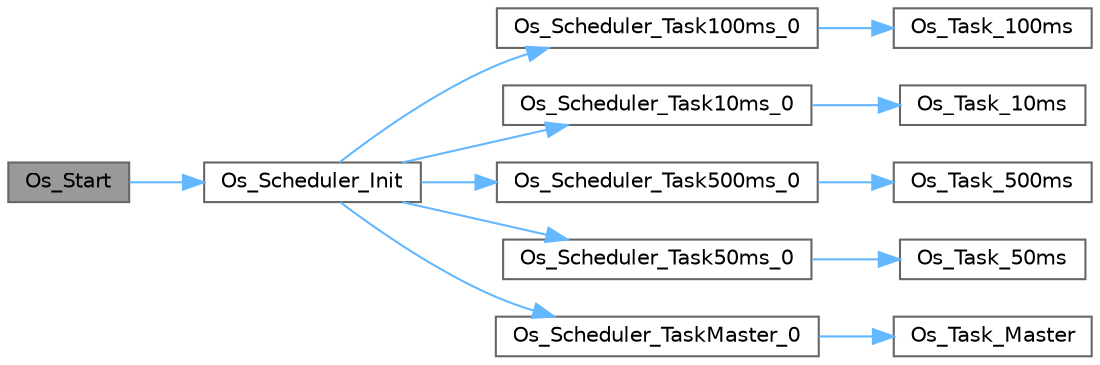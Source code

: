 digraph "Os_Start"
{
 // LATEX_PDF_SIZE
  bgcolor="transparent";
  edge [fontname=Helvetica,fontsize=10,labelfontname=Helvetica,labelfontsize=10];
  node [fontname=Helvetica,fontsize=10,shape=box,height=0.2,width=0.4];
  rankdir="LR";
  Node1 [id="Node000001",label="Os_Start",height=0.2,width=0.4,color="gray40", fillcolor="grey60", style="filled", fontcolor="black",tooltip=" "];
  Node1 -> Node2 [id="edge1_Node000001_Node000002",color="steelblue1",style="solid",tooltip=" "];
  Node2 [id="Node000002",label="Os_Scheduler_Init",height=0.2,width=0.4,color="grey40", fillcolor="white", style="filled",URL="$_os__scheduler_8c.html#a698a659fa941eb5e511d2d12a5603db4",tooltip="OS Scheduler initialization function."];
  Node2 -> Node3 [id="edge2_Node000002_Node000003",color="steelblue1",style="solid",tooltip=" "];
  Node3 [id="Node000003",label="Os_Scheduler_Task100ms_0",height=0.2,width=0.4,color="grey40", fillcolor="white", style="filled",URL="$_os__scheduler_8c.html#ac939240afe822c89a120b0804a42ef9c",tooltip="Periodic 100ms task."];
  Node3 -> Node4 [id="edge3_Node000003_Node000004",color="steelblue1",style="solid",tooltip=" "];
  Node4 [id="Node000004",label="Os_Task_100ms",height=0.2,width=0.4,color="grey40", fillcolor="white", style="filled",URL="$_os__task_8h.html#a589d27d7802d92939f88b539b7571acd",tooltip=" "];
  Node2 -> Node5 [id="edge4_Node000002_Node000005",color="steelblue1",style="solid",tooltip=" "];
  Node5 [id="Node000005",label="Os_Scheduler_Task10ms_0",height=0.2,width=0.4,color="grey40", fillcolor="white", style="filled",URL="$_os__scheduler_8c.html#a19974e3584a9cb75aae70e086806eaef",tooltip="Periodic 10ms task."];
  Node5 -> Node6 [id="edge5_Node000005_Node000006",color="steelblue1",style="solid",tooltip=" "];
  Node6 [id="Node000006",label="Os_Task_10ms",height=0.2,width=0.4,color="grey40", fillcolor="white", style="filled",URL="$_os__task_8h.html#a456a4103baf7a18fa93661cca6fb70c8",tooltip=" "];
  Node2 -> Node7 [id="edge6_Node000002_Node000007",color="steelblue1",style="solid",tooltip=" "];
  Node7 [id="Node000007",label="Os_Scheduler_Task500ms_0",height=0.2,width=0.4,color="grey40", fillcolor="white", style="filled",URL="$_os__scheduler_8c.html#a317011dda43436dd5d90d5ed72e627a9",tooltip="Periodic 500ms task."];
  Node7 -> Node8 [id="edge7_Node000007_Node000008",color="steelblue1",style="solid",tooltip=" "];
  Node8 [id="Node000008",label="Os_Task_500ms",height=0.2,width=0.4,color="grey40", fillcolor="white", style="filled",URL="$_os__task_8h.html#aad8fb466d6502347c1e983c099c6e2cf",tooltip=" "];
  Node2 -> Node9 [id="edge8_Node000002_Node000009",color="steelblue1",style="solid",tooltip=" "];
  Node9 [id="Node000009",label="Os_Scheduler_Task50ms_0",height=0.2,width=0.4,color="grey40", fillcolor="white", style="filled",URL="$_os__scheduler_8c.html#a4627309111bcf82e316039a4f833b5f8",tooltip="Periodic 50ms task."];
  Node9 -> Node10 [id="edge9_Node000009_Node000010",color="steelblue1",style="solid",tooltip=" "];
  Node10 [id="Node000010",label="Os_Task_50ms",height=0.2,width=0.4,color="grey40", fillcolor="white", style="filled",URL="$_os__task_8h.html#ab073b5daef5301e8b07c3e28877440e5",tooltip=" "];
  Node2 -> Node11 [id="edge10_Node000002_Node000011",color="steelblue1",style="solid",tooltip=" "];
  Node11 [id="Node000011",label="Os_Scheduler_TaskMaster_0",height=0.2,width=0.4,color="grey40", fillcolor="white", style="filled",URL="$_os__scheduler_8c.html#a383b71507491b745e354af6382b545bc",tooltip="Initialization task."];
  Node11 -> Node12 [id="edge11_Node000011_Node000012",color="steelblue1",style="solid",tooltip=" "];
  Node12 [id="Node000012",label="Os_Task_Master",height=0.2,width=0.4,color="grey40", fillcolor="white", style="filled",URL="$_os__task_8h.html#abac68bf163900e5874d813cab2275143",tooltip=" "];
}
